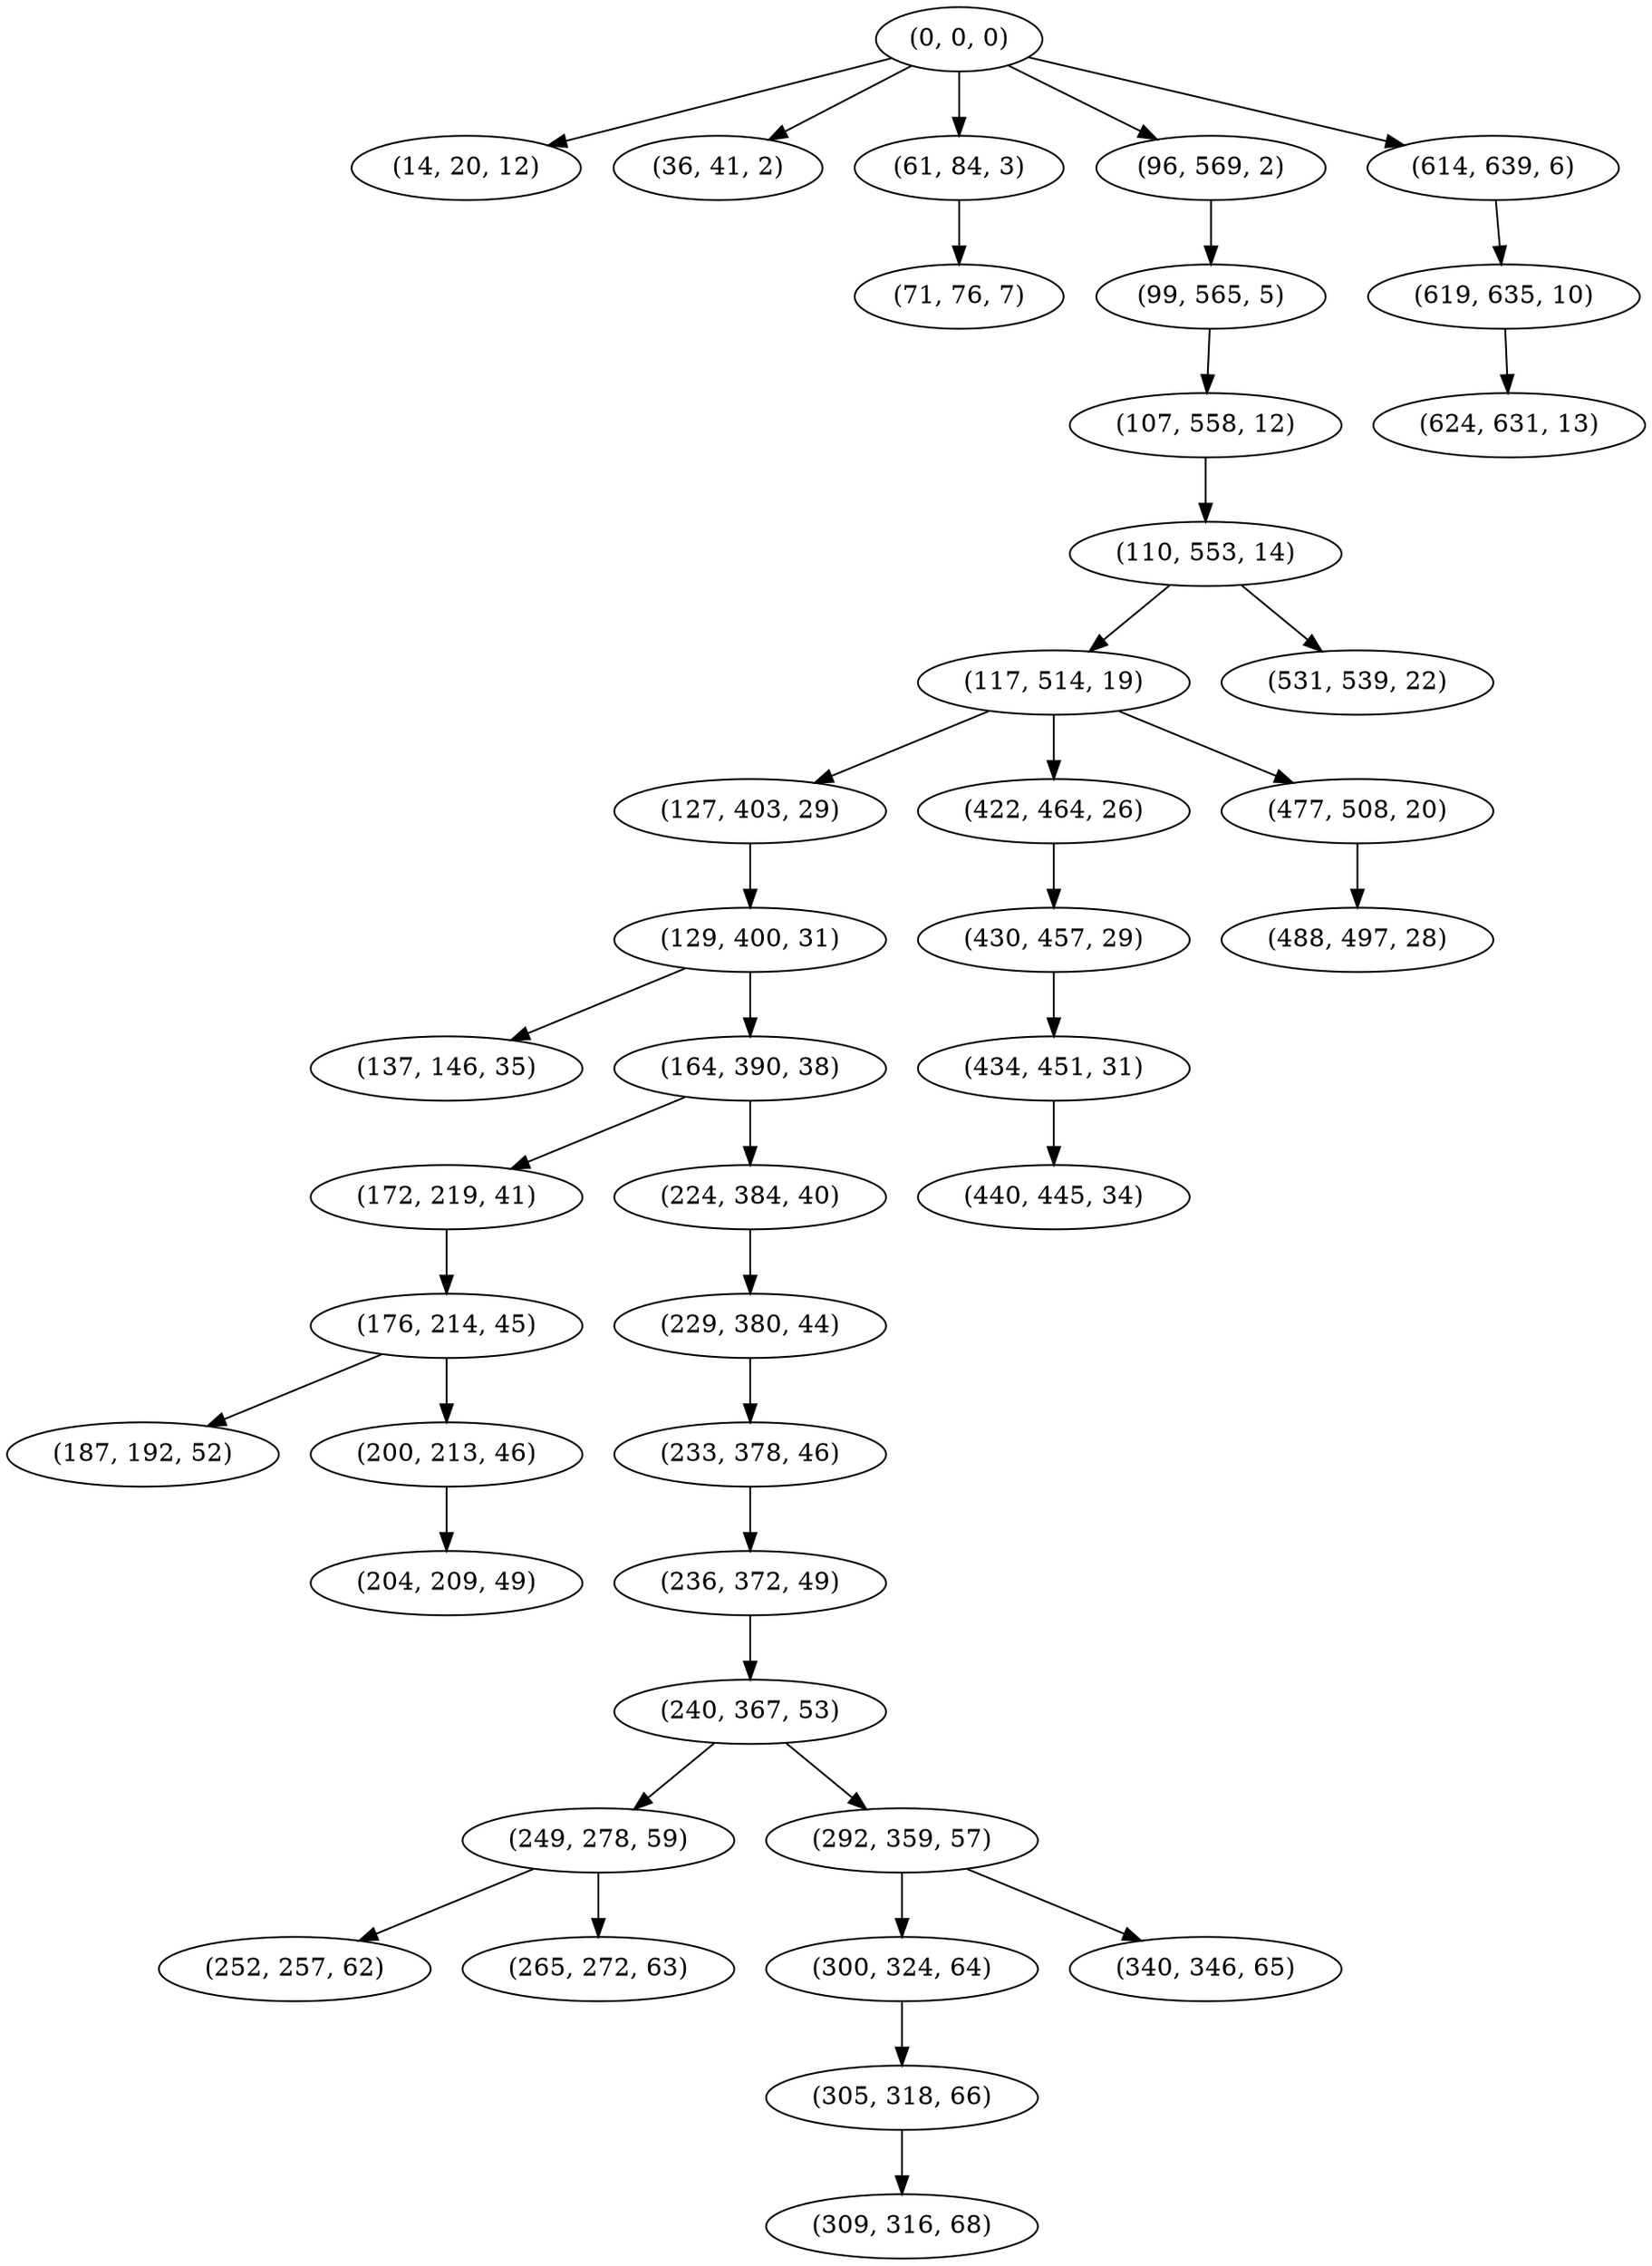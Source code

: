 digraph tree {
    "(0, 0, 0)";
    "(14, 20, 12)";
    "(36, 41, 2)";
    "(61, 84, 3)";
    "(71, 76, 7)";
    "(96, 569, 2)";
    "(99, 565, 5)";
    "(107, 558, 12)";
    "(110, 553, 14)";
    "(117, 514, 19)";
    "(127, 403, 29)";
    "(129, 400, 31)";
    "(137, 146, 35)";
    "(164, 390, 38)";
    "(172, 219, 41)";
    "(176, 214, 45)";
    "(187, 192, 52)";
    "(200, 213, 46)";
    "(204, 209, 49)";
    "(224, 384, 40)";
    "(229, 380, 44)";
    "(233, 378, 46)";
    "(236, 372, 49)";
    "(240, 367, 53)";
    "(249, 278, 59)";
    "(252, 257, 62)";
    "(265, 272, 63)";
    "(292, 359, 57)";
    "(300, 324, 64)";
    "(305, 318, 66)";
    "(309, 316, 68)";
    "(340, 346, 65)";
    "(422, 464, 26)";
    "(430, 457, 29)";
    "(434, 451, 31)";
    "(440, 445, 34)";
    "(477, 508, 20)";
    "(488, 497, 28)";
    "(531, 539, 22)";
    "(614, 639, 6)";
    "(619, 635, 10)";
    "(624, 631, 13)";
    "(0, 0, 0)" -> "(14, 20, 12)";
    "(0, 0, 0)" -> "(36, 41, 2)";
    "(0, 0, 0)" -> "(61, 84, 3)";
    "(0, 0, 0)" -> "(96, 569, 2)";
    "(0, 0, 0)" -> "(614, 639, 6)";
    "(61, 84, 3)" -> "(71, 76, 7)";
    "(96, 569, 2)" -> "(99, 565, 5)";
    "(99, 565, 5)" -> "(107, 558, 12)";
    "(107, 558, 12)" -> "(110, 553, 14)";
    "(110, 553, 14)" -> "(117, 514, 19)";
    "(110, 553, 14)" -> "(531, 539, 22)";
    "(117, 514, 19)" -> "(127, 403, 29)";
    "(117, 514, 19)" -> "(422, 464, 26)";
    "(117, 514, 19)" -> "(477, 508, 20)";
    "(127, 403, 29)" -> "(129, 400, 31)";
    "(129, 400, 31)" -> "(137, 146, 35)";
    "(129, 400, 31)" -> "(164, 390, 38)";
    "(164, 390, 38)" -> "(172, 219, 41)";
    "(164, 390, 38)" -> "(224, 384, 40)";
    "(172, 219, 41)" -> "(176, 214, 45)";
    "(176, 214, 45)" -> "(187, 192, 52)";
    "(176, 214, 45)" -> "(200, 213, 46)";
    "(200, 213, 46)" -> "(204, 209, 49)";
    "(224, 384, 40)" -> "(229, 380, 44)";
    "(229, 380, 44)" -> "(233, 378, 46)";
    "(233, 378, 46)" -> "(236, 372, 49)";
    "(236, 372, 49)" -> "(240, 367, 53)";
    "(240, 367, 53)" -> "(249, 278, 59)";
    "(240, 367, 53)" -> "(292, 359, 57)";
    "(249, 278, 59)" -> "(252, 257, 62)";
    "(249, 278, 59)" -> "(265, 272, 63)";
    "(292, 359, 57)" -> "(300, 324, 64)";
    "(292, 359, 57)" -> "(340, 346, 65)";
    "(300, 324, 64)" -> "(305, 318, 66)";
    "(305, 318, 66)" -> "(309, 316, 68)";
    "(422, 464, 26)" -> "(430, 457, 29)";
    "(430, 457, 29)" -> "(434, 451, 31)";
    "(434, 451, 31)" -> "(440, 445, 34)";
    "(477, 508, 20)" -> "(488, 497, 28)";
    "(614, 639, 6)" -> "(619, 635, 10)";
    "(619, 635, 10)" -> "(624, 631, 13)";
}
